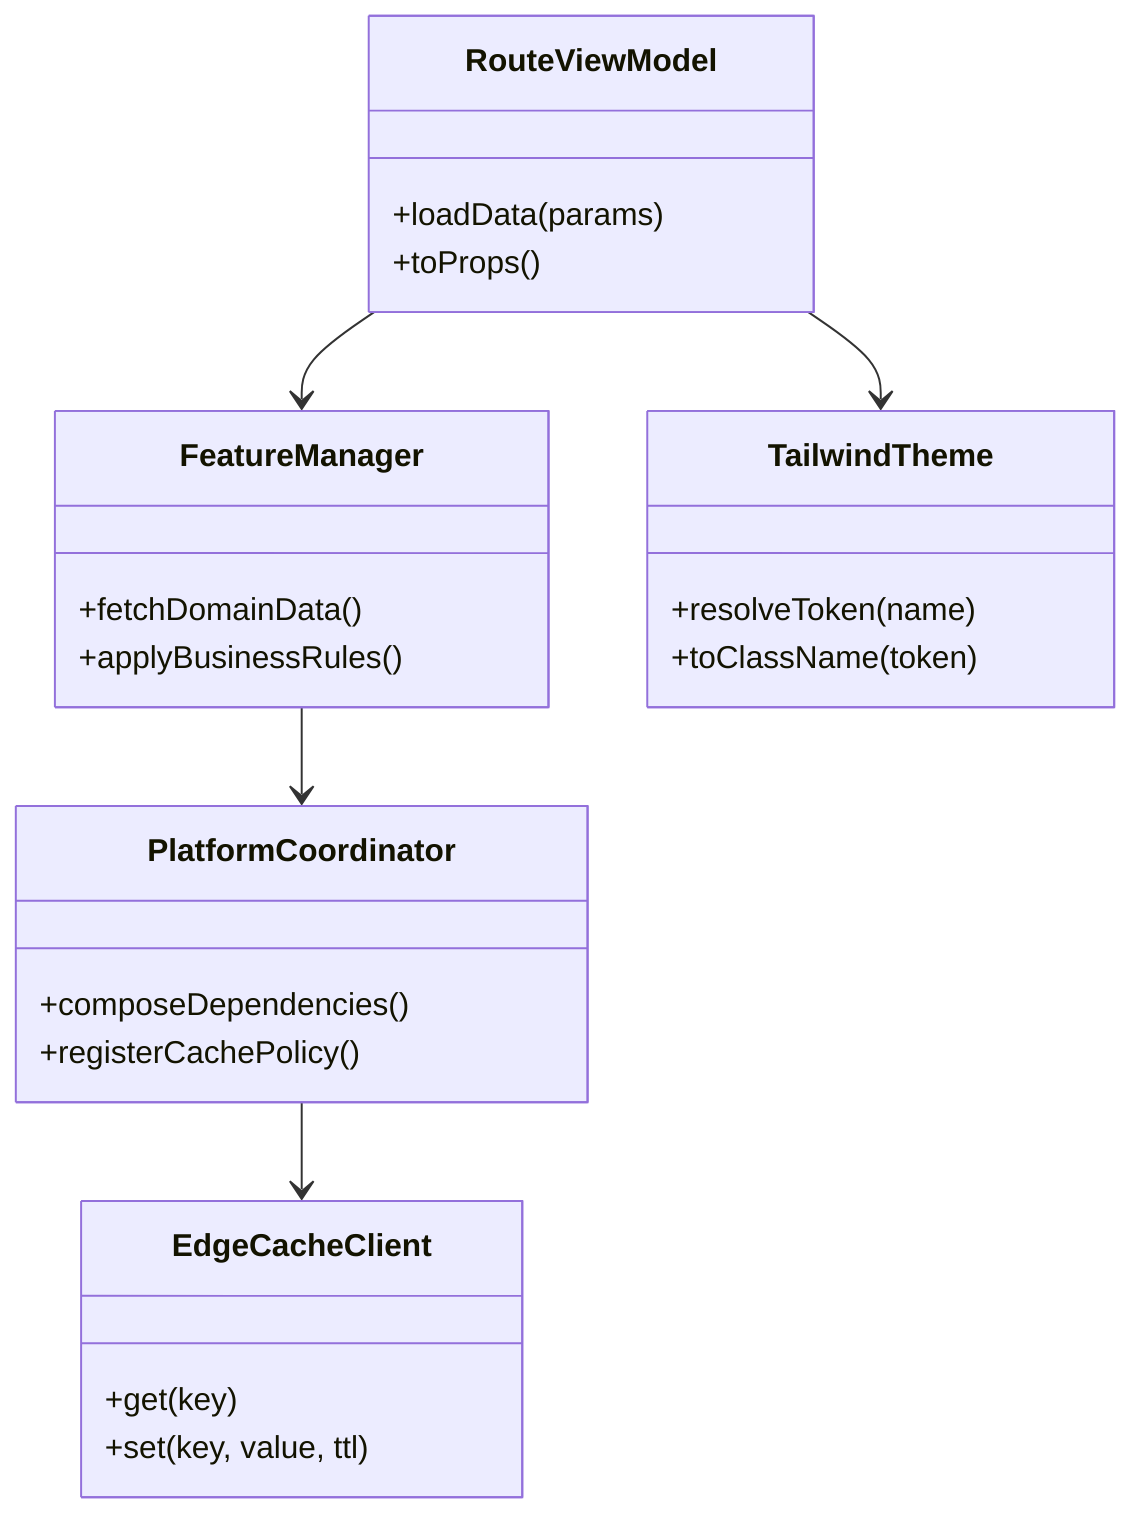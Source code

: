 classDiagram
    class RouteViewModel {
        +loadData(params)
        +toProps()
    }
    class FeatureManager {
        +fetchDomainData()
        +applyBusinessRules()
    }
    class PlatformCoordinator {
        +composeDependencies()
        +registerCachePolicy()
    }
    class TailwindTheme {
        +resolveToken(name)
        +toClassName(token)
    }
    class EdgeCacheClient {
        +get(key)
        +set(key, value, ttl)
    }
    RouteViewModel --> FeatureManager
    FeatureManager --> PlatformCoordinator
    RouteViewModel --> TailwindTheme
    PlatformCoordinator --> EdgeCacheClient